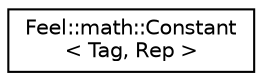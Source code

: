 digraph "Graphical Class Hierarchy"
{
 // LATEX_PDF_SIZE
  edge [fontname="Helvetica",fontsize="10",labelfontname="Helvetica",labelfontsize="10"];
  node [fontname="Helvetica",fontsize="10",shape=record];
  rankdir="LR";
  Node0 [label="Feel::math::Constant\l\< Tag, Rep \>",height=0.2,width=0.4,color="black", fillcolor="white", style="filled",URL="$structFeel_1_1math_1_1Constant.html",tooltip="Structure that holds a constant with different numerical representation."];
}
